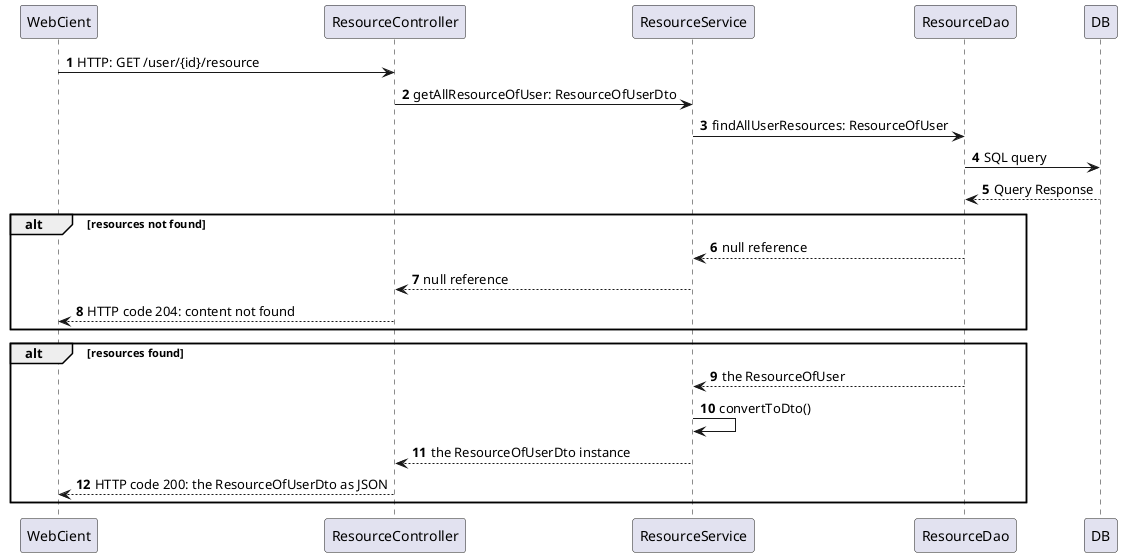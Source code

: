 @startuml

autonumber

WebCient -> ResourceController: HTTP: GET /user/{id}/resource
ResourceController -> ResourceService: getAllResourceOfUser: ResourceOfUserDto 
ResourceService ->ResourceDao: findAllUserResources: ResourceOfUser
ResourceDao -> DB: SQL query

DB--> ResourceDao: Query Response

alt resources not found
    
    ResourceDao --> ResourceService: null reference
    ResourceService --> ResourceController: null reference 
    ResourceController --> WebCient: HTTP code 204: content not found 
end

alt resources found
    ResourceDao --> ResourceService: the ResourceOfUser
    ResourceService -> ResourceService: convertToDto()
    ResourceService --> ResourceController: the ResourceOfUserDto instance 
    ResourceController --> WebCient: HTTP code 200: the ResourceOfUserDto as JSON 
end

@enduml
